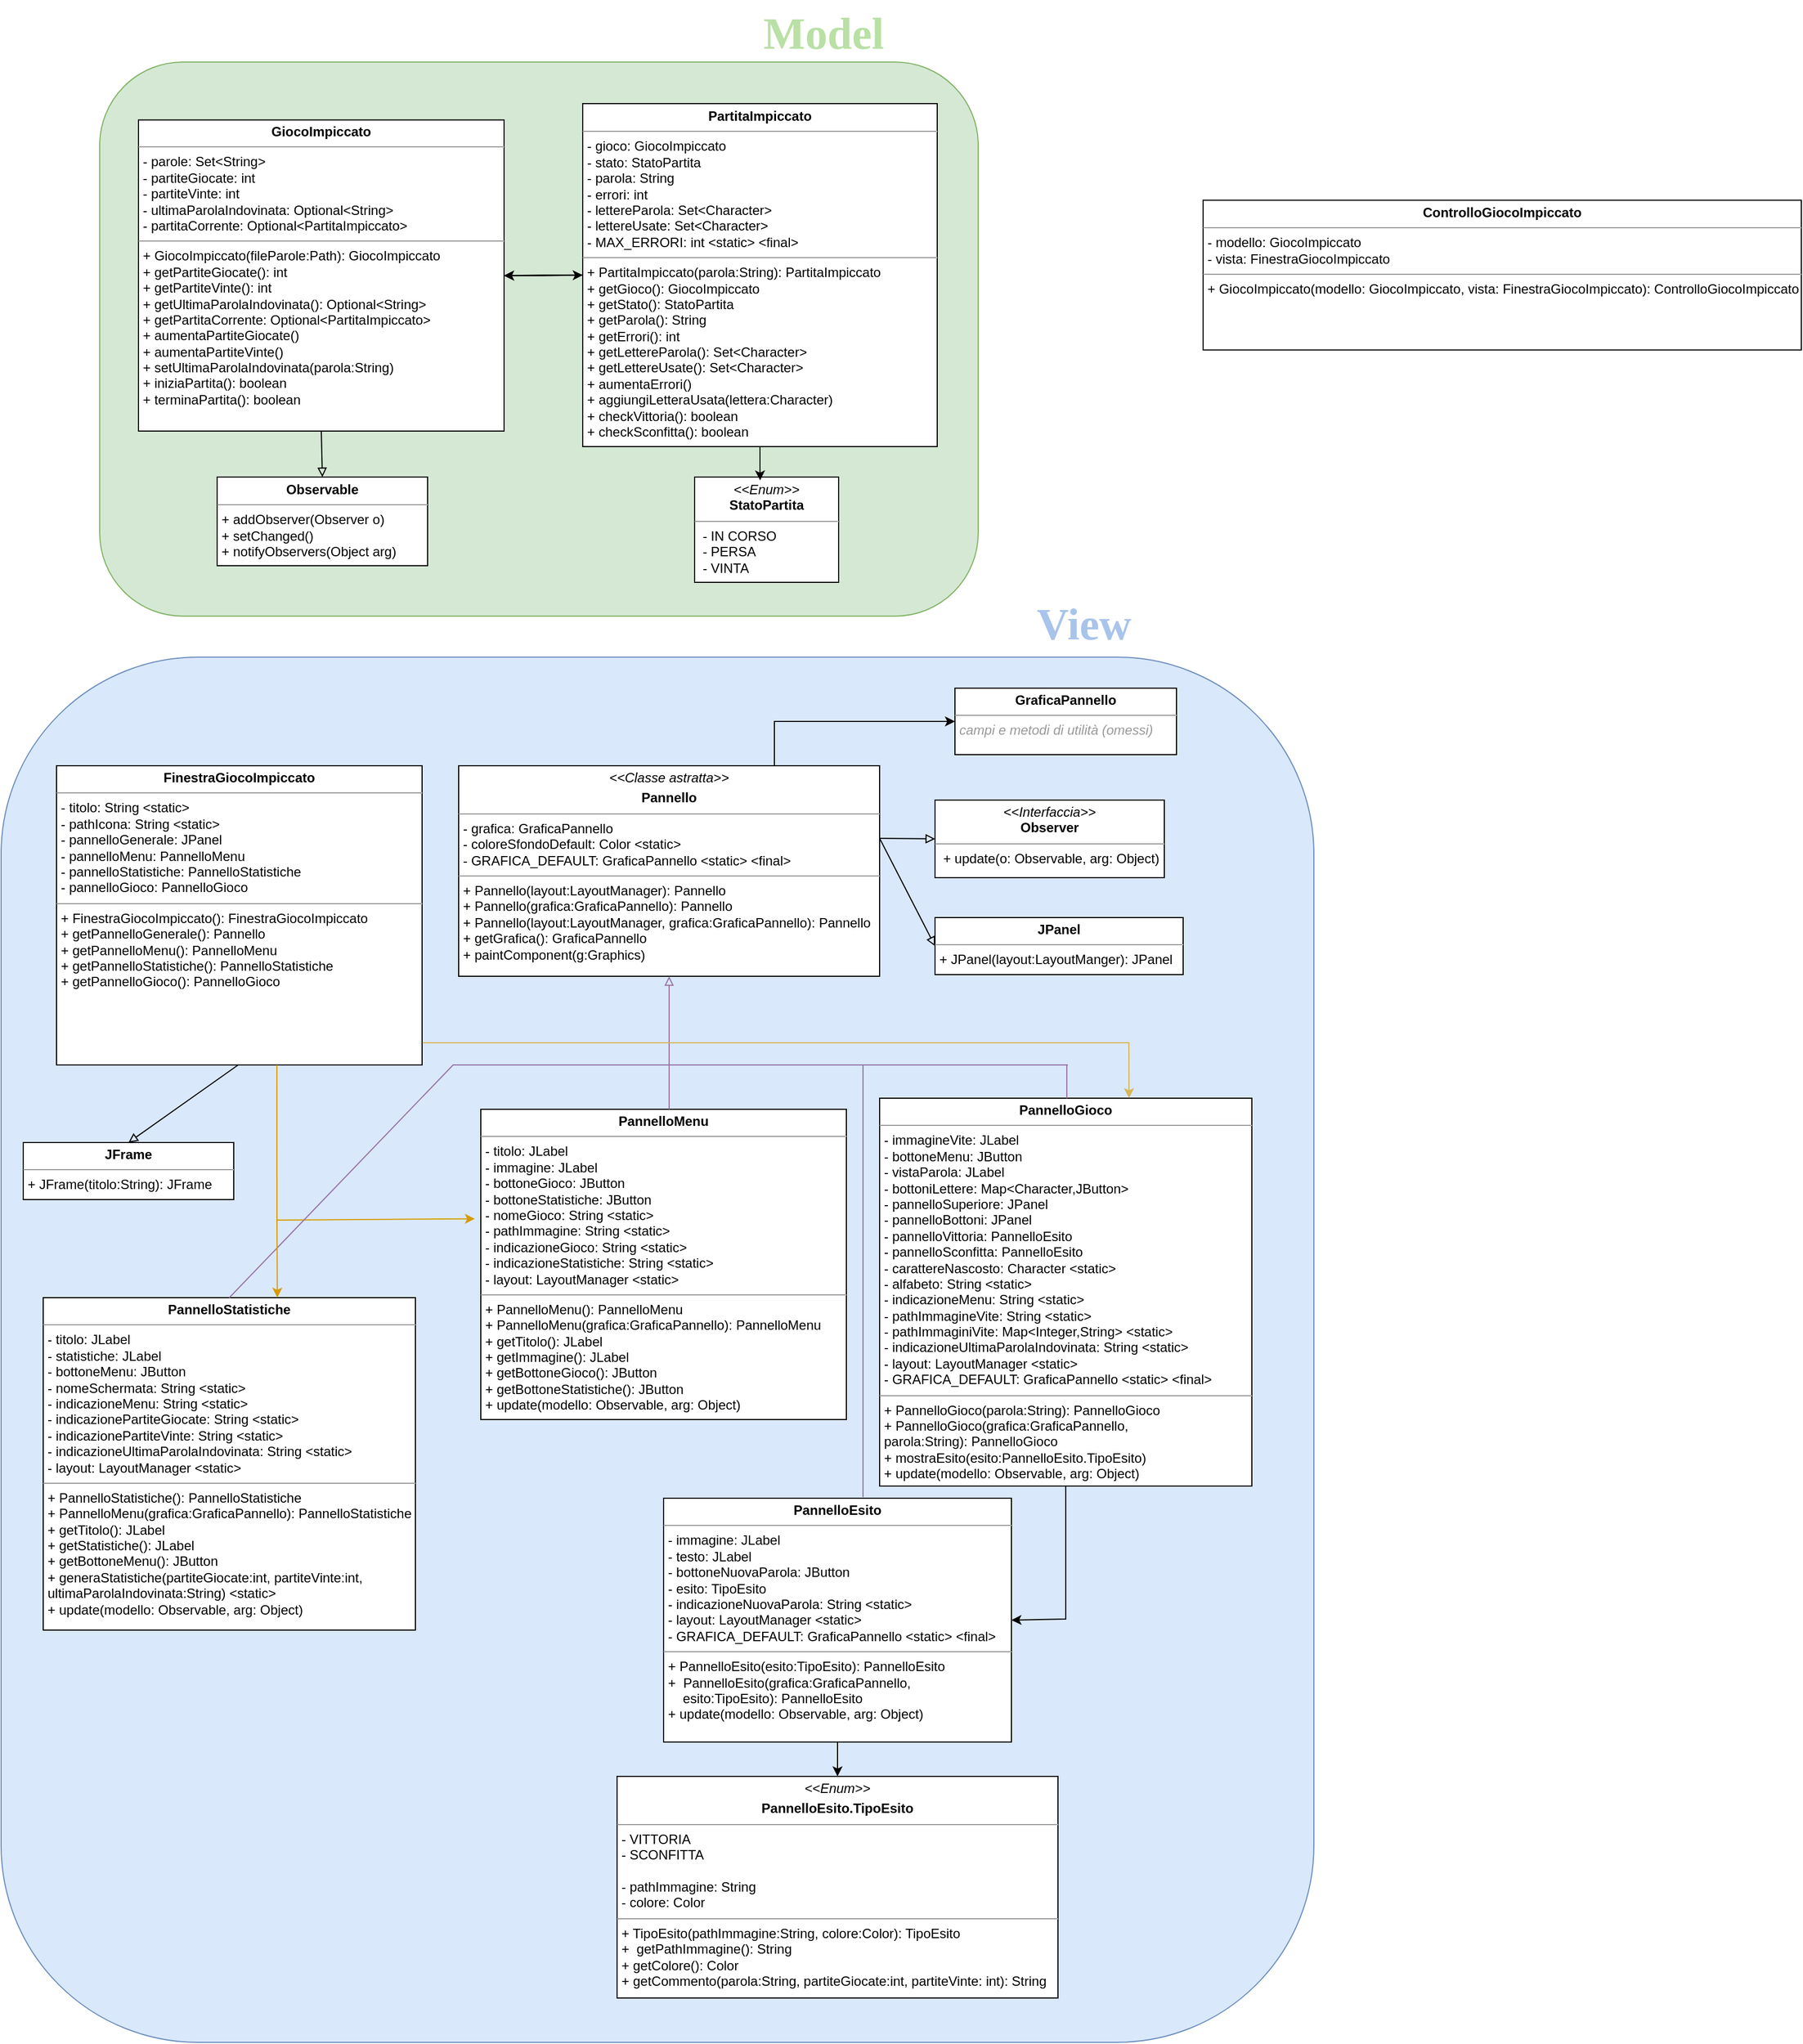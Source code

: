<mxfile version="24.7.6">
  <diagram name="Page-1" id="c4acf3e9-155e-7222-9cf6-157b1a14988f">
    <mxGraphModel dx="2002" dy="949" grid="1" gridSize="10" guides="1" tooltips="1" connect="1" arrows="1" fold="1" page="1" pageScale="1" pageWidth="1920" pageHeight="1200" background="none" math="0" shadow="0">
      <root>
        <mxCell id="0" />
        <mxCell id="1" parent="0" />
        <mxCell id="VZoL5zQmOk_SHSaHDba4-23" value="" style="rounded=1;whiteSpace=wrap;html=1;fillColor=#dae8fc;strokeColor=#6c8ebf;" parent="1" vertex="1">
          <mxGeometry x="45" y="600" width="1185" height="1250" as="geometry" />
        </mxCell>
        <mxCell id="ktBrh_0cT1L0s42aFa7i-1" value="" style="rounded=1;whiteSpace=wrap;html=1;fillColor=#d5e8d4;strokeColor=#82b366;" parent="1" vertex="1">
          <mxGeometry x="134" y="63" width="793" height="500" as="geometry" />
        </mxCell>
        <mxCell id="5d2195bd80daf111-10" value="&lt;p style=&quot;margin:0px;margin-top:4px;text-align:center;&quot;&gt;&lt;i&gt;&amp;lt;&amp;lt;Enum&amp;gt;&amp;gt;&lt;/i&gt;&lt;br&gt;&lt;b&gt;StatoPartita&lt;/b&gt;&lt;/p&gt;&lt;hr size=&quot;1&quot;&gt;&lt;p style=&quot;margin:0px;margin-left:4px;&quot;&gt;&amp;nbsp;- IN CORSO&lt;/p&gt;&lt;p style=&quot;margin:0px;margin-left:4px;&quot;&gt;&amp;nbsp;- PERSA&lt;/p&gt;&lt;p style=&quot;margin:0px;margin-left:4px;&quot;&gt;&amp;nbsp;- VINTA&lt;/p&gt;" style="verticalAlign=top;align=left;overflow=fill;fontSize=12;fontFamily=Helvetica;html=1;rounded=0;shadow=0;comic=0;labelBackgroundColor=none;strokeWidth=1" parent="1" vertex="1">
          <mxGeometry x="671" y="437.5" width="130" height="95" as="geometry" />
        </mxCell>
        <mxCell id="ktBrh_0cT1L0s42aFa7i-4" value="" style="edgeStyle=orthogonalEdgeStyle;rounded=0;orthogonalLoop=1;jettySize=auto;html=1;" parent="1" source="5d2195bd80daf111-15" target="5d2195bd80daf111-18" edge="1">
          <mxGeometry relative="1" as="geometry" />
        </mxCell>
        <mxCell id="5d2195bd80daf111-15" value="&lt;p style=&quot;margin:0px;margin-top:4px;text-align:center;&quot;&gt;&lt;b&gt;PartitaImpiccato&lt;/b&gt;&lt;/p&gt;&lt;hr size=&quot;1&quot;&gt;&lt;p style=&quot;margin:0px;margin-left:4px;&quot;&gt;- gioco: GiocoImpiccato&lt;/p&gt;&lt;p style=&quot;margin:0px;margin-left:4px;&quot;&gt;- stato: StatoPartita&lt;br&gt;- parola: String&lt;/p&gt;&lt;p style=&quot;margin:0px;margin-left:4px;&quot;&gt;- errori: int&lt;br&gt;&lt;/p&gt;&lt;p style=&quot;margin:0px;margin-left:4px;&quot;&gt;- lettereParola: Set&amp;lt;Character&amp;gt;&lt;/p&gt;&lt;p style=&quot;margin:0px;margin-left:4px;&quot;&gt;- lettereUsate: Set&amp;lt;Character&amp;gt;&lt;/p&gt;&lt;p style=&quot;margin:0px;margin-left:4px;&quot;&gt;- MAX_ERRORI: int &amp;lt;static&amp;gt; &amp;lt;final&amp;gt;&lt;/p&gt;&lt;hr size=&quot;1&quot;&gt;&lt;p style=&quot;margin:0px;margin-left:4px;&quot;&gt;+ PartitaImpiccato(parola:String): PartitaImpiccato&lt;/p&gt;&lt;p style=&quot;margin:0px;margin-left:4px;&quot;&gt;+ getGioco(): GiocoImpiccato&lt;/p&gt;&lt;p style=&quot;margin:0px;margin-left:4px;&quot;&gt;+ getStato(): StatoPartita&lt;br&gt;+ getParola(): String&lt;/p&gt;&lt;p style=&quot;margin:0px;margin-left:4px;&quot;&gt;+ getErrori(): int&lt;/p&gt;&lt;p style=&quot;margin:0px;margin-left:4px;&quot;&gt;+ getLettereParola(): Set&amp;lt;Character&amp;gt;&lt;/p&gt;&lt;p style=&quot;margin:0px;margin-left:4px;&quot;&gt;+ getLettereUsate(): Set&amp;lt;Character&amp;gt;&lt;/p&gt;&lt;p style=&quot;margin:0px;margin-left:4px;&quot;&gt;+ aumentaErrori()&lt;/p&gt;&lt;p style=&quot;margin:0px;margin-left:4px;&quot;&gt;+ aggiungiLetteraUsata(lettera:&lt;span style=&quot;background-color: initial;&quot;&gt;Character&lt;/span&gt;&lt;span style=&quot;background-color: initial;&quot;&gt;)&lt;/span&gt;&lt;/p&gt;&lt;p style=&quot;margin:0px;margin-left:4px;&quot;&gt;+ checkVittoria(): boolean&lt;/p&gt;&lt;p style=&quot;margin:0px;margin-left:4px;&quot;&gt;+ checkSconfitta(): boolean&lt;/p&gt;" style="verticalAlign=top;align=left;overflow=fill;fontSize=12;fontFamily=Helvetica;html=1;rounded=0;shadow=0;comic=0;labelBackgroundColor=none;strokeWidth=1" parent="1" vertex="1">
          <mxGeometry x="570" y="100.5" width="320" height="309.5" as="geometry" />
        </mxCell>
        <mxCell id="uUOw5qxJKnPiBxLsy-wE-2" style="edgeStyle=orthogonalEdgeStyle;rounded=0;orthogonalLoop=1;jettySize=auto;html=1;entryX=0;entryY=0.5;entryDx=0;entryDy=0;startArrow=classic;startFill=1;" parent="1" source="5d2195bd80daf111-18" target="5d2195bd80daf111-15" edge="1">
          <mxGeometry relative="1" as="geometry" />
        </mxCell>
        <mxCell id="5d2195bd80daf111-18" value="&lt;p style=&quot;margin:0px;margin-top:4px;text-align:center;&quot;&gt;&lt;b style=&quot;background-color: initial;&quot;&gt;GiocoImpiccato&lt;/b&gt;&lt;br&gt;&lt;/p&gt;&lt;hr size=&quot;1&quot;&gt;&lt;p style=&quot;margin:0px;margin-left:4px;&quot;&gt;- parole: Set&amp;lt;String&amp;gt;&lt;/p&gt;&lt;p style=&quot;margin:0px;margin-left:4px;&quot;&gt;- partiteGiocate: int&lt;/p&gt;&lt;p style=&quot;margin:0px;margin-left:4px;&quot;&gt;- partiteVinte: int&lt;/p&gt;&lt;p style=&quot;margin:0px;margin-left:4px;&quot;&gt;- ultimaParolaIndovinata: Optional&amp;lt;String&amp;gt;&lt;/p&gt;&lt;p style=&quot;margin:0px;margin-left:4px;&quot;&gt;- partitaCorrente: Optional&amp;lt;PartitaImpiccato&amp;gt;&lt;/p&gt;&lt;hr size=&quot;1&quot;&gt;&lt;p style=&quot;margin:0px;margin-left:4px;&quot;&gt;+ GiocoImpiccato(fileParole:Path): GiocoImpiccato&lt;br&gt;+ getPartiteGiocate(): int&lt;/p&gt;&lt;p style=&quot;margin:0px;margin-left:4px;&quot;&gt;+ getPartiteVinte(): int&lt;br&gt;&lt;/p&gt;&lt;p style=&quot;margin:0px;margin-left:4px;&quot;&gt;+ getUltimaParolaIndovinata(): Optional&amp;lt;String&amp;gt;&lt;/p&gt;&lt;p style=&quot;margin:0px;margin-left:4px;&quot;&gt;+ getPartitaCorrente: Optional&amp;lt;PartitaImpiccato&amp;gt;&lt;/p&gt;&lt;p style=&quot;margin:0px;margin-left:4px;&quot;&gt;+ aumentaPartiteGiocate()&lt;/p&gt;&lt;p style=&quot;margin:0px;margin-left:4px;&quot;&gt;+ aumentaPartiteVinte()&lt;/p&gt;&lt;p style=&quot;margin:0px;margin-left:4px;&quot;&gt;+ setUltimaParolaIndovinata(parola:String)&lt;/p&gt;&lt;p style=&quot;margin:0px;margin-left:4px;&quot;&gt;+ iniziaPartita(): boolean&lt;/p&gt;&lt;p style=&quot;margin:0px;margin-left:4px;&quot;&gt;+ terminaPartita(): boolean&lt;/p&gt;" style="verticalAlign=top;align=left;overflow=fill;fontSize=12;fontFamily=Helvetica;html=1;rounded=0;shadow=0;comic=0;labelBackgroundColor=none;strokeWidth=1" parent="1" vertex="1">
          <mxGeometry x="169" y="115.25" width="330" height="280.75" as="geometry" />
        </mxCell>
        <mxCell id="uUOw5qxJKnPiBxLsy-wE-3" style="edgeStyle=orthogonalEdgeStyle;rounded=0;orthogonalLoop=1;jettySize=auto;html=1;entryX=0.455;entryY=0.032;entryDx=0;entryDy=0;entryPerimeter=0;" parent="1" source="5d2195bd80daf111-15" target="5d2195bd80daf111-10" edge="1">
          <mxGeometry relative="1" as="geometry" />
        </mxCell>
        <mxCell id="ktBrh_0cT1L0s42aFa7i-2" value="&lt;font face=&quot;Verdana&quot; style=&quot;font-size: 40px;&quot;&gt;&lt;b style=&quot;font-size: 40px;&quot;&gt;Model&lt;/b&gt;&lt;/font&gt;" style="text;html=1;align=center;verticalAlign=middle;resizable=0;points=[];autosize=1;strokeColor=none;fillColor=none;fontSize=40;fontColor=#B9E0A5;" parent="1" vertex="1">
          <mxGeometry x="707" y="7" width="160" height="60" as="geometry" />
        </mxCell>
        <mxCell id="ktBrh_0cT1L0s42aFa7i-9" value="&lt;p style=&quot;margin:0px;margin-top:4px;text-align:center;&quot;&gt;&lt;b style=&quot;background-color: initial;&quot;&gt;Observable&lt;/b&gt;&lt;/p&gt;&lt;hr size=&quot;1&quot;&gt;&lt;p style=&quot;margin:0px;margin-left:4px;&quot;&gt;+ addObserver(Observer o)&lt;br&gt;+ setChanged()&lt;/p&gt;&lt;p style=&quot;margin:0px;margin-left:4px;&quot;&gt;+ notifyObservers(Object arg)&lt;/p&gt;" style="verticalAlign=top;align=left;overflow=fill;fontSize=12;fontFamily=Helvetica;html=1;rounded=0;shadow=0;comic=0;labelBackgroundColor=none;strokeWidth=1" parent="1" vertex="1">
          <mxGeometry x="240" y="437.5" width="190" height="80" as="geometry" />
        </mxCell>
        <mxCell id="ktBrh_0cT1L0s42aFa7i-13" value="" style="endArrow=block;html=1;rounded=0;exitX=0.5;exitY=1;exitDx=0;exitDy=0;entryX=0.5;entryY=0;entryDx=0;entryDy=0;endFill=0;" parent="1" source="5d2195bd80daf111-18" target="ktBrh_0cT1L0s42aFa7i-9" edge="1">
          <mxGeometry width="50" height="50" relative="1" as="geometry">
            <mxPoint x="297" y="473" as="sourcePoint" />
            <mxPoint x="347" y="423" as="targetPoint" />
          </mxGeometry>
        </mxCell>
        <mxCell id="J0SM0HM58fMCCZmvI4Vt-1" value="&lt;p style=&quot;margin:0px;margin-top:4px;text-align:center;&quot;&gt;&lt;b style=&quot;background-color: initial;&quot;&gt;FinestraGiocoImpiccato&lt;/b&gt;&lt;br&gt;&lt;/p&gt;&lt;hr size=&quot;1&quot;&gt;&lt;p style=&quot;margin:0px;margin-left:4px;&quot;&gt;- titolo: String &amp;lt;static&amp;gt;&amp;nbsp;&lt;/p&gt;&lt;p style=&quot;margin:0px;margin-left:4px;&quot;&gt;&lt;span style=&quot;background-color: initial;&quot;&gt;- pathIcona: String &amp;lt;static&amp;gt;&lt;/span&gt;&lt;/p&gt;&lt;p style=&quot;margin:0px;margin-left:4px;&quot;&gt;- pannelloGenerale: JPanel&lt;/p&gt;&lt;p style=&quot;margin:0px;margin-left:4px;&quot;&gt;- pannelloMenu: PannelloMenu&lt;/p&gt;&lt;p style=&quot;margin:0px;margin-left:4px;&quot;&gt;- pannelloStatistiche: PannelloStatistiche&lt;/p&gt;&lt;p style=&quot;margin:0px;margin-left:4px;&quot;&gt;- pannelloGioco&lt;span style=&quot;background-color: initial;&quot;&gt;: PannelloGioco&lt;/span&gt;&lt;/p&gt;&lt;hr size=&quot;1&quot;&gt;&lt;p style=&quot;margin:0px;margin-left:4px;&quot;&gt;+ FinestraGiocoImpiccato(): FinestraGiocoImpiccato&lt;br&gt;+ getPannelloGenerale(): Pannello&lt;/p&gt;&lt;p style=&quot;margin:0px;margin-left:4px;&quot;&gt;+ getPannelloMenu(): PannelloMenu&lt;/p&gt;&lt;p style=&quot;margin:0px;margin-left:4px;&quot;&gt;+ getPannelloStatistiche(): PannelloStatistiche&lt;/p&gt;&lt;p style=&quot;margin:0px;margin-left:4px;&quot;&gt;+ getPannelloGioco(): PannelloGioco&lt;/p&gt;&lt;p style=&quot;margin:0px;margin-left:4px;&quot;&gt;&lt;br&gt;&lt;/p&gt;" style="verticalAlign=top;align=left;overflow=fill;fontSize=12;fontFamily=Helvetica;html=1;rounded=0;shadow=0;comic=0;labelBackgroundColor=none;strokeWidth=1" parent="1" vertex="1">
          <mxGeometry x="95" y="698" width="330" height="270" as="geometry" />
        </mxCell>
        <mxCell id="J0SM0HM58fMCCZmvI4Vt-2" value="&lt;p style=&quot;margin:0px;margin-top:4px;text-align:center;&quot;&gt;&lt;b style=&quot;background-color: initial;&quot;&gt;JFrame&lt;/b&gt;&lt;/p&gt;&lt;hr size=&quot;1&quot;&gt;&lt;p style=&quot;margin:0px;margin-left:4px;&quot;&gt;+ JFrame(titolo:String): JFrame&lt;/p&gt;" style="verticalAlign=top;align=left;overflow=fill;fontSize=12;fontFamily=Helvetica;html=1;rounded=0;shadow=0;comic=0;labelBackgroundColor=none;strokeWidth=1" parent="1" vertex="1">
          <mxGeometry x="65" y="1038" width="190" height="51.5" as="geometry" />
        </mxCell>
        <mxCell id="J0SM0HM58fMCCZmvI4Vt-3" value="" style="endArrow=block;html=1;rounded=0;exitX=0.5;exitY=1;exitDx=0;exitDy=0;entryX=0.5;entryY=0;entryDx=0;entryDy=0;endFill=0;" parent="1" target="J0SM0HM58fMCCZmvI4Vt-2" edge="1">
          <mxGeometry width="50" height="50" relative="1" as="geometry">
            <mxPoint x="259" y="968" as="sourcePoint" />
            <mxPoint x="272" y="1012" as="targetPoint" />
          </mxGeometry>
        </mxCell>
        <mxCell id="J0SM0HM58fMCCZmvI4Vt-4" value="" style="endArrow=block;html=1;rounded=0;exitX=1;exitY=0.25;exitDx=0;exitDy=0;endFill=0;entryX=0;entryY=0.5;entryDx=0;entryDy=0;" parent="1" target="J0SM0HM58fMCCZmvI4Vt-5" edge="1">
          <mxGeometry width="50" height="50" relative="1" as="geometry">
            <mxPoint x="838" y="763.5" as="sourcePoint" />
            <mxPoint x="993" y="736" as="targetPoint" />
            <Array as="points" />
          </mxGeometry>
        </mxCell>
        <mxCell id="J0SM0HM58fMCCZmvI4Vt-5" value="&lt;p style=&quot;margin:0px;margin-top:4px;text-align:center;&quot;&gt;&lt;i&gt;&amp;lt;&amp;lt;Interfaccia&amp;gt;&amp;gt;&lt;/i&gt;&lt;br&gt;&lt;b&gt;Observer&lt;/b&gt;&lt;/p&gt;&lt;hr size=&quot;1&quot;&gt;&lt;p style=&quot;margin:0px;margin-left:4px;&quot;&gt;&amp;nbsp;+ update(o: Observable, arg: Object)&lt;/p&gt;" style="verticalAlign=top;align=left;overflow=fill;fontSize=12;fontFamily=Helvetica;html=1;rounded=0;shadow=0;comic=0;labelBackgroundColor=none;strokeWidth=1" parent="1" vertex="1">
          <mxGeometry x="888" y="729" width="207" height="70" as="geometry" />
        </mxCell>
        <mxCell id="J0SM0HM58fMCCZmvI4Vt-6" value="&lt;p style=&quot;margin:0px;margin-top:4px;text-align:center;&quot;&gt;&lt;b style=&quot;background-color: initial;&quot;&gt;PannelloMenu&lt;/b&gt;&lt;br&gt;&lt;/p&gt;&lt;hr size=&quot;1&quot;&gt;&lt;p style=&quot;margin:0px;margin-left:4px;&quot;&gt;- titolo: JLabel&lt;/p&gt;&lt;p style=&quot;margin:0px;margin-left:4px;&quot;&gt;- immagine: JLabel&lt;br&gt;&lt;/p&gt;&lt;p style=&quot;margin:0px;margin-left:4px;&quot;&gt;- bottoneGioco: JButton&lt;/p&gt;&lt;p style=&quot;margin:0px;margin-left:4px;&quot;&gt;- bottoneStatistiche: JButton&lt;/p&gt;&lt;p style=&quot;margin:0px;margin-left:4px;&quot;&gt;- nomeGioco: String &amp;lt;static&amp;gt;&lt;/p&gt;&lt;p style=&quot;margin:0px;margin-left:4px;&quot;&gt;- pathImmagine: String &amp;lt;static&amp;gt;&lt;/p&gt;&lt;p style=&quot;margin:0px;margin-left:4px;&quot;&gt;- indicazioneGioco: String &amp;lt;static&amp;gt;&lt;/p&gt;&lt;p style=&quot;margin:0px;margin-left:4px;&quot;&gt;- indicazioneStatistiche: String &amp;lt;static&amp;gt;&lt;/p&gt;&lt;p style=&quot;margin:0px;margin-left:4px;&quot;&gt;- layout: LayoutManager &amp;lt;static&amp;gt;&lt;/p&gt;&lt;hr size=&quot;1&quot;&gt;&lt;p style=&quot;margin:0px;margin-left:4px;&quot;&gt;+ PannelloMenu(): PannelloMenu&lt;br&gt;+ PannelloMenu(grafica:GraficaPannello): PannelloMenu&lt;/p&gt;&lt;p style=&quot;margin:0px;margin-left:4px;&quot;&gt;+ getTitolo(): JLabel&lt;br&gt;&lt;/p&gt;&lt;p style=&quot;margin:0px;margin-left:4px;&quot;&gt;+ getImmagine(): JLabel&lt;br&gt;&lt;/p&gt;&lt;p style=&quot;margin:0px;margin-left:4px;&quot;&gt;+ getBottoneGioco(): JButton&lt;br&gt;&lt;/p&gt;&lt;p style=&quot;margin:0px;margin-left:4px;&quot;&gt;+ getBottoneStatistiche(): JButton&lt;/p&gt;&lt;p style=&quot;margin:0px;margin-left:4px;&quot;&gt;+ update(modello: Observable, arg: Object)&lt;/p&gt;" style="verticalAlign=top;align=left;overflow=fill;fontSize=12;fontFamily=Helvetica;html=1;rounded=0;shadow=0;comic=0;labelBackgroundColor=none;strokeWidth=1" parent="1" vertex="1">
          <mxGeometry x="478" y="1008" width="330" height="280" as="geometry" />
        </mxCell>
        <mxCell id="J0SM0HM58fMCCZmvI4Vt-9" value="&lt;p style=&quot;margin:0px;margin-top:4px;text-align:center;&quot;&gt;&lt;b style=&quot;background-color: initial;&quot;&gt;JPanel&lt;/b&gt;&lt;/p&gt;&lt;hr size=&quot;1&quot;&gt;&lt;p style=&quot;margin:0px;margin-left:4px;&quot;&gt;+ JPanel(layout:LayoutManger): JPanel&lt;/p&gt;" style="verticalAlign=top;align=left;overflow=fill;fontSize=12;fontFamily=Helvetica;html=1;rounded=0;shadow=0;comic=0;labelBackgroundColor=none;strokeWidth=1" parent="1" vertex="1">
          <mxGeometry x="888" y="835" width="224" height="51.5" as="geometry" />
        </mxCell>
        <mxCell id="J0SM0HM58fMCCZmvI4Vt-12" value="" style="endArrow=classic;html=1;rounded=0;exitX=0.615;exitY=1;exitDx=0;exitDy=0;endFill=1;exitPerimeter=0;entryX=-0.004;entryY=0.353;entryDx=0;entryDy=0;entryPerimeter=0;fillColor=#ffe6cc;strokeColor=#d79b00;" parent="1" edge="1">
          <mxGeometry width="50" height="50" relative="1" as="geometry">
            <mxPoint x="293.95" y="968" as="sourcePoint" />
            <mxPoint x="472.68" y="1106.84" as="targetPoint" />
            <Array as="points">
              <mxPoint x="294" y="1108" />
            </Array>
          </mxGeometry>
        </mxCell>
        <mxCell id="VZoL5zQmOk_SHSaHDba4-1" value="&lt;p style=&quot;margin:0px;margin-top:4px;text-align:center;&quot;&gt;&lt;i&gt;&amp;lt;&amp;lt;Classe astratta&amp;gt;&amp;gt;&lt;/i&gt;&lt;b style=&quot;background-color: initial;&quot;&gt;&lt;br&gt;&lt;/b&gt;&lt;/p&gt;&lt;p style=&quot;margin:0px;margin-top:4px;text-align:center;&quot;&gt;&lt;b style=&quot;background-color: initial;&quot;&gt;Pannello&lt;/b&gt;&lt;br&gt;&lt;/p&gt;&lt;hr size=&quot;1&quot;&gt;&lt;p style=&quot;margin:0px;margin-left:4px;&quot;&gt;- grafica: GraficaPannello&amp;nbsp;&lt;/p&gt;&lt;p style=&quot;margin:0px;margin-left:4px;&quot;&gt;&lt;span style=&quot;background-color: initial;&quot;&gt;- coloreSfondoDefault: Color &amp;lt;static&amp;gt;&lt;/span&gt;&lt;/p&gt;&lt;p style=&quot;margin:0px;margin-left:4px;&quot;&gt;- GRAFICA_DEFAULT: GraficaPannello &amp;lt;static&amp;gt; &amp;lt;final&amp;gt;&lt;/p&gt;&lt;hr size=&quot;1&quot;&gt;&lt;p style=&quot;margin:0px;margin-left:4px;&quot;&gt;+ Pannello(layout:LayoutManager): Pannello&lt;/p&gt;&lt;p style=&quot;margin:0px;margin-left:4px;&quot;&gt;+ Pannello(grafica:GraficaPannello): Pannello&lt;/p&gt;&lt;p style=&quot;margin:0px;margin-left:4px;&quot;&gt;+ Pannello(l&lt;span style=&quot;background-color: initial;&quot;&gt;ayout:LayoutManager,&amp;nbsp;&lt;/span&gt;&lt;span style=&quot;background-color: initial;&quot;&gt;grafica:GraficaPannello): Pannello&lt;/span&gt;&lt;/p&gt;&lt;p style=&quot;margin:0px;margin-left:4px;&quot;&gt;+ getGrafica(): GraficaPannello&lt;/p&gt;&lt;p style=&quot;margin:0px;margin-left:4px;&quot;&gt;+ paintComponent(g:Graphics)&amp;nbsp;&lt;/p&gt;&lt;p style=&quot;margin:0px;margin-left:4px;&quot;&gt;&lt;br&gt;&lt;/p&gt;" style="verticalAlign=top;align=left;overflow=fill;fontSize=12;fontFamily=Helvetica;html=1;rounded=0;shadow=0;comic=0;labelBackgroundColor=none;strokeWidth=1" parent="1" vertex="1">
          <mxGeometry x="458" y="698" width="380" height="190" as="geometry" />
        </mxCell>
        <mxCell id="VZoL5zQmOk_SHSaHDba4-2" value="" style="endArrow=block;html=1;rounded=0;exitX=1;exitY=0.25;exitDx=0;exitDy=0;endFill=0;entryX=0;entryY=0.5;entryDx=0;entryDy=0;" parent="1" target="J0SM0HM58fMCCZmvI4Vt-9" edge="1">
          <mxGeometry width="50" height="50" relative="1" as="geometry">
            <mxPoint x="838" y="763.5" as="sourcePoint" />
            <mxPoint x="923" y="761" as="targetPoint" />
            <Array as="points" />
          </mxGeometry>
        </mxCell>
        <mxCell id="VZoL5zQmOk_SHSaHDba4-3" value="&lt;p style=&quot;margin:0px;margin-top:4px;text-align:center;&quot;&gt;&lt;b style=&quot;background-color: initial;&quot;&gt;PannelloStatistiche&lt;/b&gt;&lt;br&gt;&lt;/p&gt;&lt;hr size=&quot;1&quot;&gt;&lt;p style=&quot;margin:0px;margin-left:4px;&quot;&gt;- titolo: JLabel&lt;/p&gt;&lt;p style=&quot;margin:0px;margin-left:4px;&quot;&gt;- statistiche: JLabel&lt;br&gt;&lt;/p&gt;&lt;p style=&quot;margin:0px;margin-left:4px;&quot;&gt;- bottoneMenu: JButton&lt;/p&gt;&lt;p style=&quot;margin:0px;margin-left:4px;&quot;&gt;- nomeSchermata: String &amp;lt;static&amp;gt;&lt;/p&gt;&lt;p style=&quot;margin:0px;margin-left:4px;&quot;&gt;- indicazioneMenu: String &amp;lt;static&amp;gt;&lt;/p&gt;&lt;p style=&quot;margin:0px;margin-left:4px;&quot;&gt;- indicazionePartiteGiocate: String &amp;lt;static&amp;gt;&lt;/p&gt;&lt;p style=&quot;margin:0px;margin-left:4px;&quot;&gt;- indicazionePartiteVinte: String &amp;lt;static&amp;gt;&lt;br&gt;&lt;/p&gt;&lt;p style=&quot;margin:0px;margin-left:4px;&quot;&gt;- indicazioneUltimaParolaIndovinata: String &amp;lt;static&amp;gt;&lt;/p&gt;&lt;p style=&quot;margin:0px;margin-left:4px;&quot;&gt;- layout: LayoutManager &amp;lt;static&amp;gt;&lt;/p&gt;&lt;hr size=&quot;1&quot;&gt;&lt;p style=&quot;margin:0px;margin-left:4px;&quot;&gt;+ PannelloStatistiche(): PannelloStatistiche&lt;br&gt;+ PannelloMenu(grafica:GraficaPannello): PannelloStatistiche&lt;/p&gt;&lt;p style=&quot;margin:0px;margin-left:4px;&quot;&gt;+ getTitolo(): JLabel&lt;br&gt;&lt;/p&gt;&lt;p style=&quot;margin:0px;margin-left:4px;&quot;&gt;+ getStatistiche(): JLabel&lt;br&gt;&lt;/p&gt;&lt;p style=&quot;margin:0px;margin-left:4px;&quot;&gt;+ getBottoneMenu(): JButton&lt;br&gt;&lt;/p&gt;&lt;p style=&quot;margin:0px;margin-left:4px;&quot;&gt;+ generaStatistiche(partiteGiocate:int, partiteVinte:int,&amp;nbsp;&lt;/p&gt;&lt;p style=&quot;margin:0px;margin-left:4px;&quot;&gt;ultimaParolaIndovinata:String) &amp;lt;static&amp;gt;&lt;/p&gt;&lt;p style=&quot;margin:0px;margin-left:4px;&quot;&gt;+ update(modello: Observable, arg: Object)&lt;/p&gt;" style="verticalAlign=top;align=left;overflow=fill;fontSize=12;fontFamily=Helvetica;html=1;rounded=0;shadow=0;comic=0;labelBackgroundColor=none;strokeWidth=1" parent="1" vertex="1">
          <mxGeometry x="83" y="1178" width="336" height="300" as="geometry" />
        </mxCell>
        <mxCell id="VZoL5zQmOk_SHSaHDba4-4" value="&lt;p style=&quot;margin:0px;margin-top:4px;text-align:center;&quot;&gt;&lt;b style=&quot;background-color: initial;&quot;&gt;PannelloGioco&lt;/b&gt;&lt;br&gt;&lt;/p&gt;&lt;hr size=&quot;1&quot;&gt;&lt;p style=&quot;margin:0px;margin-left:4px;&quot;&gt;- immagineVite: JLabel&lt;/p&gt;&lt;p style=&quot;margin:0px;margin-left:4px;&quot;&gt;- bottoneMenu: JButton&lt;/p&gt;&lt;p style=&quot;margin:0px;margin-left:4px;&quot;&gt;- vistaParola: JLabel&lt;/p&gt;&lt;p style=&quot;margin:0px;margin-left:4px;&quot;&gt;- bottoniLettere: Map&amp;lt;Character,JButton&amp;gt;&lt;/p&gt;&lt;p style=&quot;margin:0px;margin-left:4px;&quot;&gt;- pannelloSuperiore: JPanel&lt;/p&gt;&lt;p style=&quot;margin:0px;margin-left:4px;&quot;&gt;- pannelloBottoni: JPanel&lt;/p&gt;&lt;p style=&quot;margin:0px;margin-left:4px;&quot;&gt;- pannelloVittoria: PannelloEsito&lt;/p&gt;&lt;p style=&quot;margin:0px;margin-left:4px;&quot;&gt;- pannelloSconfitta: PannelloEsito&lt;/p&gt;&lt;p style=&quot;margin:0px;margin-left:4px;&quot;&gt;- carattereNascosto: Character &amp;lt;static&amp;gt;&lt;/p&gt;&lt;p style=&quot;margin:0px;margin-left:4px;&quot;&gt;- alfabeto: String &amp;lt;static&amp;gt;&lt;br&gt;&lt;/p&gt;&lt;p style=&quot;margin:0px;margin-left:4px;&quot;&gt;- indicazioneMenu: String &amp;lt;static&amp;gt;&lt;/p&gt;&lt;p style=&quot;margin:0px;margin-left:4px;&quot;&gt;- pathImmagineVite: String &amp;lt;static&amp;gt;&lt;/p&gt;&lt;p style=&quot;margin:0px;margin-left:4px;&quot;&gt;-&lt;span style=&quot;background-color: initial;&quot;&gt;&amp;nbsp;&lt;/span&gt;&lt;span style=&quot;background-color: initial;&quot;&gt;pathImmaginiVite: Map&amp;lt;Integer,String&amp;gt; &amp;lt;static&amp;gt;&lt;/span&gt;&lt;br&gt;&lt;/p&gt;&lt;p style=&quot;margin:0px;margin-left:4px;&quot;&gt;- indicazioneUltimaParolaIndovinata: String &amp;lt;static&amp;gt;&lt;/p&gt;&lt;p style=&quot;margin:0px;margin-left:4px;&quot;&gt;- layout: LayoutManager &amp;lt;static&amp;gt;&lt;/p&gt;&lt;p style=&quot;margin:0px;margin-left:4px;&quot;&gt;- GRAFICA_DEFAULT: GraficaPannello &amp;lt;static&amp;gt; &amp;lt;final&amp;gt;&lt;br&gt;&lt;/p&gt;&lt;hr size=&quot;1&quot;&gt;&lt;p style=&quot;margin:0px;margin-left:4px;&quot;&gt;+ PannelloGioco(parola:String): PannelloGioco&lt;/p&gt;&lt;p style=&quot;margin:0px;margin-left:4px;&quot;&gt;+ PannelloGioco(&lt;span style=&quot;background-color: initial;&quot;&gt;grafica:GraficaPannello,&amp;nbsp;&lt;/span&gt;&lt;/p&gt;&lt;p style=&quot;margin:0px;margin-left:4px;&quot;&gt;&lt;span style=&quot;background-color: initial;&quot;&gt;parola:String): PannelloGioco&lt;/span&gt;&lt;/p&gt;&lt;p style=&quot;margin:0px;margin-left:4px;&quot;&gt;&lt;span style=&quot;background-color: initial;&quot;&gt;+ mostraEsito(esito:PannelloEsito.TipoEsito)&lt;/span&gt;&lt;/p&gt;&lt;p style=&quot;margin:0px;margin-left:4px;&quot;&gt;+ update(modello: Observable, arg: Object)&lt;/p&gt;" style="verticalAlign=top;align=left;overflow=fill;fontSize=12;fontFamily=Helvetica;html=1;rounded=0;shadow=0;comic=0;labelBackgroundColor=none;strokeWidth=1" parent="1" vertex="1">
          <mxGeometry x="838" y="998" width="336" height="350" as="geometry" />
        </mxCell>
        <mxCell id="VZoL5zQmOk_SHSaHDba4-5" value="&lt;p style=&quot;margin:0px;margin-top:4px;text-align:center;&quot;&gt;&lt;b style=&quot;background-color: initial;&quot;&gt;PannelloEsito&lt;/b&gt;&lt;br&gt;&lt;/p&gt;&lt;hr size=&quot;1&quot;&gt;&lt;p style=&quot;margin:0px;margin-left:4px;&quot;&gt;- immagine: JLabel&lt;/p&gt;&lt;p style=&quot;margin:0px;margin-left:4px;&quot;&gt;- testo: JLabel&lt;br&gt;&lt;/p&gt;&lt;p style=&quot;margin:0px;margin-left:4px;&quot;&gt;- bottoneNuovaParola: JButton&lt;/p&gt;&lt;p style=&quot;margin:0px;margin-left:4px;&quot;&gt;- esito: TipoEsito&lt;/p&gt;&lt;p style=&quot;margin:0px;margin-left:4px;&quot;&gt;- indicazioneNuovaParola: String &amp;lt;static&amp;gt;&lt;/p&gt;&lt;p style=&quot;margin:0px;margin-left:4px;&quot;&gt;- layout: LayoutManager &amp;lt;static&amp;gt;&lt;/p&gt;&lt;p style=&quot;margin:0px;margin-left:4px;&quot;&gt;-&amp;nbsp;&lt;span style=&quot;background-color: initial;&quot;&gt;GRAFICA_DEFAULT: GraficaPannello &amp;lt;static&amp;gt; &amp;lt;final&amp;gt;&lt;/span&gt;&lt;/p&gt;&lt;hr size=&quot;1&quot;&gt;&lt;p style=&quot;margin:0px;margin-left:4px;&quot;&gt;+ PannelloEsito(esito:TipoEsito): PannelloEsito&lt;br&gt;+&amp;nbsp;&lt;span style=&quot;background-color: initial;&quot;&gt;&amp;nbsp;&lt;/span&gt;&lt;span style=&quot;background-color: initial;&quot;&gt;PannelloEsito(grafica:GraficaPannello,&lt;/span&gt;&lt;/p&gt;&lt;p style=&quot;margin:0px;margin-left:4px;&quot;&gt;&lt;span style=&quot;background-color: initial;&quot;&gt;&amp;nbsp; &amp;nbsp; esito:TipoEsito): PannelloEsito&lt;/span&gt;&lt;/p&gt;&lt;p style=&quot;margin:0px;margin-left:4px;&quot;&gt;+ update(modello: Observable, arg: Object)&lt;/p&gt;" style="verticalAlign=top;align=left;overflow=fill;fontSize=12;fontFamily=Helvetica;html=1;rounded=0;shadow=0;comic=0;labelBackgroundColor=none;strokeWidth=1" parent="1" vertex="1">
          <mxGeometry x="643" y="1359" width="314" height="220" as="geometry" />
        </mxCell>
        <mxCell id="VZoL5zQmOk_SHSaHDba4-6" value="&lt;p style=&quot;margin:0px;margin-top:4px;text-align:center;&quot;&gt;&lt;b style=&quot;background-color: initial;&quot;&gt;GraficaPannello&lt;/b&gt;&lt;br&gt;&lt;/p&gt;&lt;hr size=&quot;1&quot;&gt;&lt;p style=&quot;margin:0px;margin-left:4px;&quot;&gt;&lt;font color=&quot;#999999&quot; face=&quot;Helvetica&quot;&gt;&lt;i&gt;campi e metodi di utilità (omessi)&lt;/i&gt;&lt;/font&gt;&lt;/p&gt;&lt;p style=&quot;margin:0px;margin-left:4px;&quot;&gt;&lt;br&gt;&lt;/p&gt;" style="verticalAlign=top;align=left;overflow=fill;fontSize=12;fontFamily=Helvetica;html=1;rounded=0;shadow=0;comic=0;labelBackgroundColor=none;strokeWidth=1" parent="1" vertex="1">
          <mxGeometry x="906" y="628" width="200" height="60" as="geometry" />
        </mxCell>
        <mxCell id="VZoL5zQmOk_SHSaHDba4-7" value="&lt;p style=&quot;margin:0px;margin-top:4px;text-align:center;&quot;&gt;&lt;i&gt;&amp;lt;&amp;lt;Enum&amp;gt;&amp;gt;&lt;/i&gt;&lt;b style=&quot;background-color: initial;&quot;&gt;&lt;br&gt;&lt;/b&gt;&lt;/p&gt;&lt;p style=&quot;margin:0px;margin-top:4px;text-align:center;&quot;&gt;&lt;b style=&quot;background-color: initial;&quot;&gt;PannelloEsito.TipoEsito&lt;/b&gt;&lt;br&gt;&lt;/p&gt;&lt;hr size=&quot;1&quot;&gt;&lt;p style=&quot;margin:0px;margin-left:4px;&quot;&gt;- VITTORIA&lt;br&gt;&lt;/p&gt;&lt;p style=&quot;margin:0px;margin-left:4px;&quot;&gt;- SCONFITTA&lt;/p&gt;&lt;p style=&quot;margin:0px;margin-left:4px;&quot;&gt;&lt;br&gt;&lt;/p&gt;&lt;p style=&quot;margin:0px;margin-left:4px;&quot;&gt;- pathImmagine: String&amp;nbsp;&lt;/p&gt;&lt;p style=&quot;margin:0px;margin-left:4px;&quot;&gt;- colore: Color&amp;nbsp;&lt;/p&gt;&lt;hr size=&quot;1&quot;&gt;&lt;p style=&quot;margin:0px;margin-left:4px;&quot;&gt;+ TipoEsito(pathImmagine:String, colore:Color): TipoEsito&lt;br&gt;+&amp;nbsp;&lt;span style=&quot;background-color: initial;&quot;&gt;&amp;nbsp;getPathImmagine()&lt;/span&gt;&lt;span style=&quot;background-color: initial;&quot;&gt;: String&lt;/span&gt;&lt;/p&gt;&lt;p style=&quot;margin:0px;margin-left:4px;&quot;&gt;&lt;span style=&quot;background-color: initial;&quot;&gt;+ getColore(): Color&lt;/span&gt;&lt;/p&gt;&lt;p style=&quot;margin:0px;margin-left:4px;&quot;&gt;&lt;span style=&quot;background-color: initial;&quot;&gt;+ getCommento(parola:String, partiteGiocate:int, partiteVinte: int): String&lt;/span&gt;&lt;/p&gt;" style="verticalAlign=top;align=left;overflow=fill;fontSize=12;fontFamily=Helvetica;html=1;rounded=0;shadow=0;comic=0;labelBackgroundColor=none;strokeWidth=1" parent="1" vertex="1">
          <mxGeometry x="601" y="1610" width="398" height="200" as="geometry" />
        </mxCell>
        <mxCell id="VZoL5zQmOk_SHSaHDba4-9" style="edgeStyle=orthogonalEdgeStyle;rounded=0;orthogonalLoop=1;jettySize=auto;html=1;entryX=0.5;entryY=0;entryDx=0;entryDy=0;exitX=0.5;exitY=1;exitDx=0;exitDy=0;" parent="1" source="VZoL5zQmOk_SHSaHDba4-5" target="VZoL5zQmOk_SHSaHDba4-7" edge="1">
          <mxGeometry relative="1" as="geometry">
            <mxPoint x="593" y="1572" as="sourcePoint" />
            <mxPoint x="593" y="1608" as="targetPoint" />
          </mxGeometry>
        </mxCell>
        <mxCell id="VZoL5zQmOk_SHSaHDba4-10" value="" style="endArrow=block;html=1;rounded=0;entryX=0.5;entryY=1;entryDx=0;entryDy=0;endFill=0;exitX=0.5;exitY=0;exitDx=0;exitDy=0;fillColor=#e1d5e7;strokeColor=#9673a6;" parent="1" source="VZoL5zQmOk_SHSaHDba4-3" target="VZoL5zQmOk_SHSaHDba4-1" edge="1">
          <mxGeometry width="50" height="50" relative="1" as="geometry">
            <mxPoint x="253" y="1178" as="sourcePoint" />
            <mxPoint x="170" y="1048" as="targetPoint" />
            <Array as="points">
              <mxPoint x="453" y="968" />
              <mxPoint x="648" y="968" />
              <mxPoint x="648" y="928" />
            </Array>
          </mxGeometry>
        </mxCell>
        <mxCell id="VZoL5zQmOk_SHSaHDba4-12" value="" style="endArrow=none;html=1;rounded=0;fillColor=#e1d5e7;strokeColor=#9673a6;" parent="1" edge="1">
          <mxGeometry width="50" height="50" relative="1" as="geometry">
            <mxPoint x="1008" y="968" as="sourcePoint" />
            <mxPoint x="648" y="968" as="targetPoint" />
          </mxGeometry>
        </mxCell>
        <mxCell id="VZoL5zQmOk_SHSaHDba4-13" value="" style="endArrow=none;html=1;rounded=0;exitX=0.5;exitY=0;exitDx=0;exitDy=0;fillColor=#e1d5e7;strokeColor=#9673a6;" parent="1" edge="1">
          <mxGeometry width="50" height="50" relative="1" as="geometry">
            <mxPoint x="648" y="1008.0" as="sourcePoint" />
            <mxPoint x="648" y="968" as="targetPoint" />
          </mxGeometry>
        </mxCell>
        <mxCell id="VZoL5zQmOk_SHSaHDba4-14" value="" style="endArrow=none;html=1;rounded=0;exitX=0.5;exitY=0;exitDx=0;exitDy=0;fillColor=#e1d5e7;strokeColor=#9673a6;" parent="1" edge="1">
          <mxGeometry width="50" height="50" relative="1" as="geometry">
            <mxPoint x="1007" y="998.0" as="sourcePoint" />
            <mxPoint x="1007" y="968" as="targetPoint" />
          </mxGeometry>
        </mxCell>
        <mxCell id="VZoL5zQmOk_SHSaHDba4-17" value="" style="endArrow=classic;html=1;rounded=0;exitX=0.75;exitY=0;exitDx=0;exitDy=0;entryX=0;entryY=0.5;entryDx=0;entryDy=0;" parent="1" source="VZoL5zQmOk_SHSaHDba4-1" target="VZoL5zQmOk_SHSaHDba4-6" edge="1">
          <mxGeometry width="50" height="50" relative="1" as="geometry">
            <mxPoint x="563" y="678" as="sourcePoint" />
            <mxPoint x="613" y="628" as="targetPoint" />
            <Array as="points">
              <mxPoint x="743" y="658" />
            </Array>
          </mxGeometry>
        </mxCell>
        <mxCell id="VZoL5zQmOk_SHSaHDba4-18" value="" style="endArrow=classic;html=1;rounded=0;exitX=0.5;exitY=1;exitDx=0;exitDy=0;entryX=1;entryY=0.5;entryDx=0;entryDy=0;" parent="1" source="VZoL5zQmOk_SHSaHDba4-4" target="VZoL5zQmOk_SHSaHDba4-5" edge="1">
          <mxGeometry width="50" height="50" relative="1" as="geometry">
            <mxPoint x="563" y="1338" as="sourcePoint" />
            <mxPoint x="613" y="1288" as="targetPoint" />
            <Array as="points">
              <mxPoint x="1006" y="1468" />
            </Array>
          </mxGeometry>
        </mxCell>
        <mxCell id="VZoL5zQmOk_SHSaHDba4-19" value="" style="endArrow=none;html=1;rounded=0;fillColor=#e1d5e7;strokeColor=#9673a6;" parent="1" edge="1">
          <mxGeometry width="50" height="50" relative="1" as="geometry">
            <mxPoint x="823" y="1358" as="sourcePoint" />
            <mxPoint x="823" y="968" as="targetPoint" />
          </mxGeometry>
        </mxCell>
        <mxCell id="VZoL5zQmOk_SHSaHDba4-20" value="" style="endArrow=classic;html=1;rounded=0;entryX=0.629;entryY=0;entryDx=0;entryDy=0;entryPerimeter=0;fillColor=#ffe6cc;strokeColor=#d79b00;" parent="1" edge="1">
          <mxGeometry width="50" height="50" relative="1" as="geometry">
            <mxPoint x="294" y="1108" as="sourcePoint" />
            <mxPoint x="294.344" y="1178" as="targetPoint" />
          </mxGeometry>
        </mxCell>
        <mxCell id="VZoL5zQmOk_SHSaHDba4-21" value="" style="endArrow=classic;html=1;rounded=0;exitX=1.001;exitY=0.926;exitDx=0;exitDy=0;endFill=1;exitPerimeter=0;entryX=0.67;entryY=0;entryDx=0;entryDy=0;entryPerimeter=0;fillColor=#fff2cc;strokeColor=#d6b656;" parent="1" source="J0SM0HM58fMCCZmvI4Vt-1" target="VZoL5zQmOk_SHSaHDba4-4" edge="1">
          <mxGeometry width="50" height="50" relative="1" as="geometry">
            <mxPoint x="308" y="978" as="sourcePoint" />
            <mxPoint x="487" y="1117" as="targetPoint" />
            <Array as="points">
              <mxPoint x="1063" y="948" />
            </Array>
          </mxGeometry>
        </mxCell>
        <mxCell id="VZoL5zQmOk_SHSaHDba4-25" value="&lt;font face=&quot;Verdana&quot; style=&quot;font-size: 40px;&quot;&gt;&lt;b style=&quot;font-size: 40px;&quot;&gt;View&lt;/b&gt;&lt;/font&gt;" style="text;html=1;align=center;verticalAlign=middle;resizable=0;points=[];autosize=1;strokeColor=none;fillColor=none;fontSize=40;fontColor=#A9C4EB;" parent="1" vertex="1">
          <mxGeometry x="957" y="540" width="130" height="60" as="geometry" />
        </mxCell>
        <mxCell id="DZBu_B-FZeDJM48TdVl9-1" value="&lt;p style=&quot;margin:0px;margin-top:4px;text-align:center;&quot;&gt;&lt;b style=&quot;background-color: initial;&quot;&gt;ControlloGiocoImpiccato&lt;/b&gt;&lt;br&gt;&lt;/p&gt;&lt;hr size=&quot;1&quot;&gt;&lt;p style=&quot;margin:0px;margin-left:4px;&quot;&gt;- modello: GiocoImpiccato&lt;/p&gt;&lt;p style=&quot;margin:0px;margin-left:4px;&quot;&gt;- vista: FinestraGiocoImpiccato&lt;/p&gt;&lt;hr size=&quot;1&quot;&gt;&lt;p style=&quot;margin:0px;margin-left:4px;&quot;&gt;+ GiocoImpiccato(&lt;span style=&quot;background-color: initial;&quot;&gt;modello: GiocoImpiccato,&amp;nbsp;&lt;/span&gt;&lt;span style=&quot;background-color: initial;&quot;&gt;vista: FinestraGiocoImpiccato&lt;/span&gt;&lt;span style=&quot;background-color: initial;&quot;&gt;): ControlloGiocoImpiccato&lt;/span&gt;&lt;/p&gt;&lt;p style=&quot;margin:0px;margin-left:4px;&quot;&gt;&lt;br&gt;&lt;/p&gt;" style="verticalAlign=top;align=left;overflow=fill;fontSize=12;fontFamily=Helvetica;html=1;rounded=0;shadow=0;comic=0;labelBackgroundColor=none;strokeWidth=1" vertex="1" parent="1">
          <mxGeometry x="1130" y="187.68" width="540" height="135.13" as="geometry" />
        </mxCell>
      </root>
    </mxGraphModel>
  </diagram>
</mxfile>
